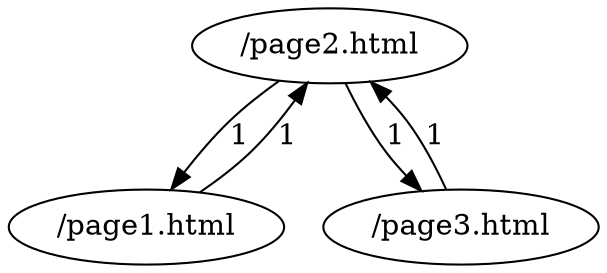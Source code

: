 digraph {
"/page2.html" -> "/page1.html" [label="1"];
"/page2.html" -> "/page3.html" [label="1"];
"/page1.html" -> "/page2.html" [label="1"];
"/page3.html" -> "/page2.html" [label="1"];
}
